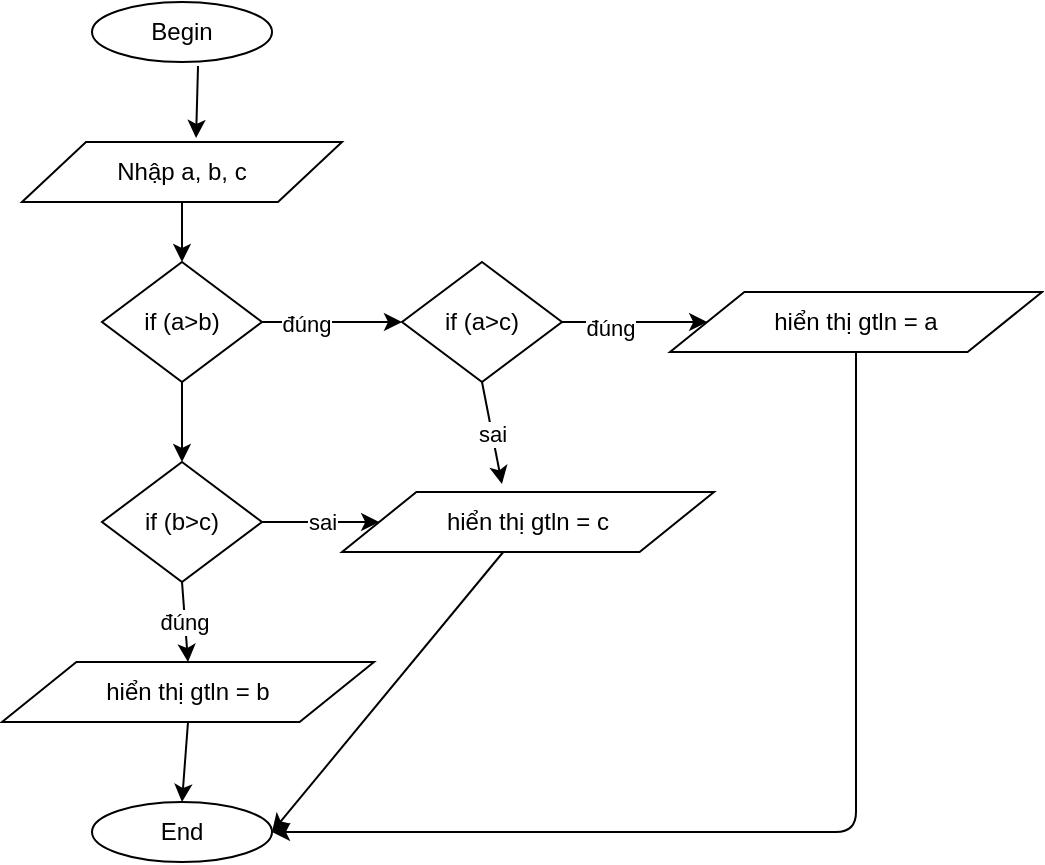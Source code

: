 <mxfile version="13.0.2" type="device"><diagram id="C5RBs43oDa-KdzZeNtuy" name="Page-1"><mxGraphModel dx="868" dy="476" grid="1" gridSize="10" guides="1" tooltips="1" connect="1" arrows="1" fold="1" page="1" pageScale="1" pageWidth="827" pageHeight="1169" math="0" shadow="0"><root><mxCell id="WIyWlLk6GJQsqaUBKTNV-0"/><mxCell id="WIyWlLk6GJQsqaUBKTNV-1" parent="WIyWlLk6GJQsqaUBKTNV-0"/><mxCell id="ZiYl3D3iAR-4ZmLJu1OH-4" value="Begin" style="ellipse;whiteSpace=wrap;html=1;" vertex="1" parent="WIyWlLk6GJQsqaUBKTNV-1"><mxGeometry x="125" y="40" width="90" height="30" as="geometry"/></mxCell><mxCell id="ZiYl3D3iAR-4ZmLJu1OH-5" value="Nhập a, b, c" style="shape=parallelogram;perimeter=parallelogramPerimeter;whiteSpace=wrap;html=1;" vertex="1" parent="WIyWlLk6GJQsqaUBKTNV-1"><mxGeometry x="90" y="110" width="160" height="30" as="geometry"/></mxCell><mxCell id="ZiYl3D3iAR-4ZmLJu1OH-6" value="if (a&amp;gt;b)" style="rhombus;whiteSpace=wrap;html=1;" vertex="1" parent="WIyWlLk6GJQsqaUBKTNV-1"><mxGeometry x="130" y="170" width="80" height="60" as="geometry"/></mxCell><mxCell id="ZiYl3D3iAR-4ZmLJu1OH-7" value="if (a&amp;gt;c)" style="rhombus;whiteSpace=wrap;html=1;" vertex="1" parent="WIyWlLk6GJQsqaUBKTNV-1"><mxGeometry x="280" y="170" width="80" height="60" as="geometry"/></mxCell><mxCell id="ZiYl3D3iAR-4ZmLJu1OH-8" value="if (b&amp;gt;c)" style="rhombus;whiteSpace=wrap;html=1;" vertex="1" parent="WIyWlLk6GJQsqaUBKTNV-1"><mxGeometry x="130" y="270" width="80" height="60" as="geometry"/></mxCell><mxCell id="ZiYl3D3iAR-4ZmLJu1OH-9" value="hiển thị gtln = a" style="shape=parallelogram;perimeter=parallelogramPerimeter;whiteSpace=wrap;html=1;" vertex="1" parent="WIyWlLk6GJQsqaUBKTNV-1"><mxGeometry x="414" y="185" width="186" height="30" as="geometry"/></mxCell><mxCell id="ZiYl3D3iAR-4ZmLJu1OH-10" value="hiển thị gtln = c" style="shape=parallelogram;perimeter=parallelogramPerimeter;whiteSpace=wrap;html=1;" vertex="1" parent="WIyWlLk6GJQsqaUBKTNV-1"><mxGeometry x="250" y="285" width="186" height="30" as="geometry"/></mxCell><mxCell id="ZiYl3D3iAR-4ZmLJu1OH-11" value="hiển thị gtln = b" style="shape=parallelogram;perimeter=parallelogramPerimeter;whiteSpace=wrap;html=1;" vertex="1" parent="WIyWlLk6GJQsqaUBKTNV-1"><mxGeometry x="80" y="370" width="186" height="30" as="geometry"/></mxCell><mxCell id="ZiYl3D3iAR-4ZmLJu1OH-12" value="End" style="ellipse;whiteSpace=wrap;html=1;" vertex="1" parent="WIyWlLk6GJQsqaUBKTNV-1"><mxGeometry x="125" y="440" width="90" height="30" as="geometry"/></mxCell><mxCell id="ZiYl3D3iAR-4ZmLJu1OH-13" value="" style="endArrow=classic;html=1;exitX=0.589;exitY=1.067;exitDx=0;exitDy=0;exitPerimeter=0;entryX=0.544;entryY=-0.067;entryDx=0;entryDy=0;entryPerimeter=0;" edge="1" parent="WIyWlLk6GJQsqaUBKTNV-1" source="ZiYl3D3iAR-4ZmLJu1OH-4" target="ZiYl3D3iAR-4ZmLJu1OH-5"><mxGeometry width="50" height="50" relative="1" as="geometry"><mxPoint x="215" y="100" as="sourcePoint"/><mxPoint x="265" y="50" as="targetPoint"/></mxGeometry></mxCell><mxCell id="ZiYl3D3iAR-4ZmLJu1OH-15" value="" style="endArrow=classic;html=1;exitX=0.5;exitY=1;exitDx=0;exitDy=0;entryX=0.5;entryY=0;entryDx=0;entryDy=0;" edge="1" parent="WIyWlLk6GJQsqaUBKTNV-1" source="ZiYl3D3iAR-4ZmLJu1OH-5" target="ZiYl3D3iAR-4ZmLJu1OH-6"><mxGeometry width="50" height="50" relative="1" as="geometry"><mxPoint x="210" y="185" as="sourcePoint"/><mxPoint x="260" y="135" as="targetPoint"/></mxGeometry></mxCell><mxCell id="ZiYl3D3iAR-4ZmLJu1OH-16" value="" style="endArrow=classic;html=1;exitX=0.5;exitY=1;exitDx=0;exitDy=0;entryX=0.5;entryY=0;entryDx=0;entryDy=0;" edge="1" parent="WIyWlLk6GJQsqaUBKTNV-1" source="ZiYl3D3iAR-4ZmLJu1OH-6" target="ZiYl3D3iAR-4ZmLJu1OH-8"><mxGeometry width="50" height="50" relative="1" as="geometry"><mxPoint x="160" y="270" as="sourcePoint"/><mxPoint x="210" y="220" as="targetPoint"/></mxGeometry></mxCell><mxCell id="ZiYl3D3iAR-4ZmLJu1OH-17" value="" style="endArrow=classic;html=1;exitX=1;exitY=0.5;exitDx=0;exitDy=0;" edge="1" parent="WIyWlLk6GJQsqaUBKTNV-1" source="ZiYl3D3iAR-4ZmLJu1OH-6" target="ZiYl3D3iAR-4ZmLJu1OH-7"><mxGeometry width="50" height="50" relative="1" as="geometry"><mxPoint x="216" y="200" as="sourcePoint"/><mxPoint x="266" y="150" as="targetPoint"/></mxGeometry></mxCell><mxCell id="ZiYl3D3iAR-4ZmLJu1OH-23" value="đúng" style="edgeLabel;html=1;align=center;verticalAlign=middle;resizable=0;points=[];" vertex="1" connectable="0" parent="ZiYl3D3iAR-4ZmLJu1OH-17"><mxGeometry x="-0.371" y="-1" relative="1" as="geometry"><mxPoint as="offset"/></mxGeometry></mxCell><mxCell id="ZiYl3D3iAR-4ZmLJu1OH-18" value="" style="endArrow=classic;html=1;exitX=1;exitY=0.5;exitDx=0;exitDy=0;entryX=0;entryY=0.5;entryDx=0;entryDy=0;" edge="1" parent="WIyWlLk6GJQsqaUBKTNV-1" source="ZiYl3D3iAR-4ZmLJu1OH-7" target="ZiYl3D3iAR-4ZmLJu1OH-9"><mxGeometry width="50" height="50" relative="1" as="geometry"><mxPoint x="376" y="190" as="sourcePoint"/><mxPoint x="426" y="140" as="targetPoint"/></mxGeometry></mxCell><mxCell id="ZiYl3D3iAR-4ZmLJu1OH-24" value="đúng" style="edgeLabel;html=1;align=center;verticalAlign=middle;resizable=0;points=[];" vertex="1" connectable="0" parent="ZiYl3D3iAR-4ZmLJu1OH-18"><mxGeometry x="-0.339" y="-3" relative="1" as="geometry"><mxPoint as="offset"/></mxGeometry></mxCell><mxCell id="ZiYl3D3iAR-4ZmLJu1OH-19" value="đúng" style="endArrow=classic;html=1;exitX=0.5;exitY=1;exitDx=0;exitDy=0;entryX=0.5;entryY=0;entryDx=0;entryDy=0;" edge="1" parent="WIyWlLk6GJQsqaUBKTNV-1" source="ZiYl3D3iAR-4ZmLJu1OH-8" target="ZiYl3D3iAR-4ZmLJu1OH-11"><mxGeometry width="50" height="50" relative="1" as="geometry"><mxPoint x="180" y="360" as="sourcePoint"/><mxPoint x="230" y="310" as="targetPoint"/></mxGeometry></mxCell><mxCell id="ZiYl3D3iAR-4ZmLJu1OH-20" value="" style="endArrow=classic;html=1;exitX=0.5;exitY=1;exitDx=0;exitDy=0;entryX=0.5;entryY=0;entryDx=0;entryDy=0;" edge="1" parent="WIyWlLk6GJQsqaUBKTNV-1" source="ZiYl3D3iAR-4ZmLJu1OH-11" target="ZiYl3D3iAR-4ZmLJu1OH-12"><mxGeometry width="50" height="50" relative="1" as="geometry"><mxPoint x="230" y="440" as="sourcePoint"/><mxPoint x="280" y="390" as="targetPoint"/></mxGeometry></mxCell><mxCell id="ZiYl3D3iAR-4ZmLJu1OH-21" value="sai" style="endArrow=classic;html=1;exitX=0.5;exitY=1;exitDx=0;exitDy=0;entryX=0.43;entryY=-0.133;entryDx=0;entryDy=0;entryPerimeter=0;" edge="1" parent="WIyWlLk6GJQsqaUBKTNV-1" source="ZiYl3D3iAR-4ZmLJu1OH-7" target="ZiYl3D3iAR-4ZmLJu1OH-10"><mxGeometry width="50" height="50" relative="1" as="geometry"><mxPoint x="414" y="300" as="sourcePoint"/><mxPoint x="464" y="250" as="targetPoint"/></mxGeometry></mxCell><mxCell id="ZiYl3D3iAR-4ZmLJu1OH-22" value="sai" style="endArrow=classic;html=1;exitX=1;exitY=0.5;exitDx=0;exitDy=0;" edge="1" parent="WIyWlLk6GJQsqaUBKTNV-1" source="ZiYl3D3iAR-4ZmLJu1OH-8" target="ZiYl3D3iAR-4ZmLJu1OH-10"><mxGeometry width="50" height="50" relative="1" as="geometry"><mxPoint x="216" y="285" as="sourcePoint"/><mxPoint x="266" y="235" as="targetPoint"/></mxGeometry></mxCell><mxCell id="ZiYl3D3iAR-4ZmLJu1OH-25" value="" style="endArrow=classic;html=1;exitX=0.5;exitY=1;exitDx=0;exitDy=0;entryX=1;entryY=0.5;entryDx=0;entryDy=0;" edge="1" parent="WIyWlLk6GJQsqaUBKTNV-1" source="ZiYl3D3iAR-4ZmLJu1OH-9" target="ZiYl3D3iAR-4ZmLJu1OH-12"><mxGeometry width="50" height="50" relative="1" as="geometry"><mxPoint x="390" y="300" as="sourcePoint"/><mxPoint x="440" y="250" as="targetPoint"/><Array as="points"><mxPoint x="507" y="455"/></Array></mxGeometry></mxCell><mxCell id="ZiYl3D3iAR-4ZmLJu1OH-26" value="" style="endArrow=classic;html=1;entryX=1;entryY=0.5;entryDx=0;entryDy=0;" edge="1" parent="WIyWlLk6GJQsqaUBKTNV-1" source="ZiYl3D3iAR-4ZmLJu1OH-10" target="ZiYl3D3iAR-4ZmLJu1OH-12"><mxGeometry width="50" height="50" relative="1" as="geometry"><mxPoint x="390" y="300" as="sourcePoint"/><mxPoint x="440" y="250" as="targetPoint"/></mxGeometry></mxCell></root></mxGraphModel></diagram></mxfile>